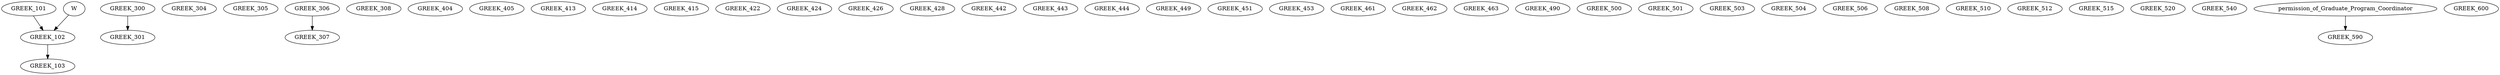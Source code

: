 digraph G {
    GREEK_101;
    edge [color=black];
    GREEK_101 -> GREEK_102;
    W -> GREEK_102;
    edge [color=black];
    GREEK_102 -> GREEK_103;
    GREEK_300;
    edge [color=black];
    GREEK_300 -> GREEK_301;
    GREEK_304;
    GREEK_305;
    GREEK_306;
    edge [color=black];
    GREEK_306 -> GREEK_307;
    GREEK_308;
    GREEK_404;
    GREEK_405;
    GREEK_413;
    GREEK_414;
    GREEK_415;
    GREEK_422;
    GREEK_424;
    GREEK_426;
    GREEK_428;
    GREEK_442;
    GREEK_443;
    GREEK_444;
    GREEK_449;
    GREEK_451;
    GREEK_453;
    GREEK_461;
    GREEK_462;
    GREEK_463;
    GREEK_490;
    GREEK_500;
    GREEK_501;
    GREEK_503;
    GREEK_504;
    GREEK_506;
    GREEK_508;
    GREEK_510;
    GREEK_512;
    GREEK_515;
    GREEK_520;
    GREEK_540;
    edge [color=black];
    permission_of_Graduate_Program_Coordinator -> GREEK_590;
    GREEK_600;
}
